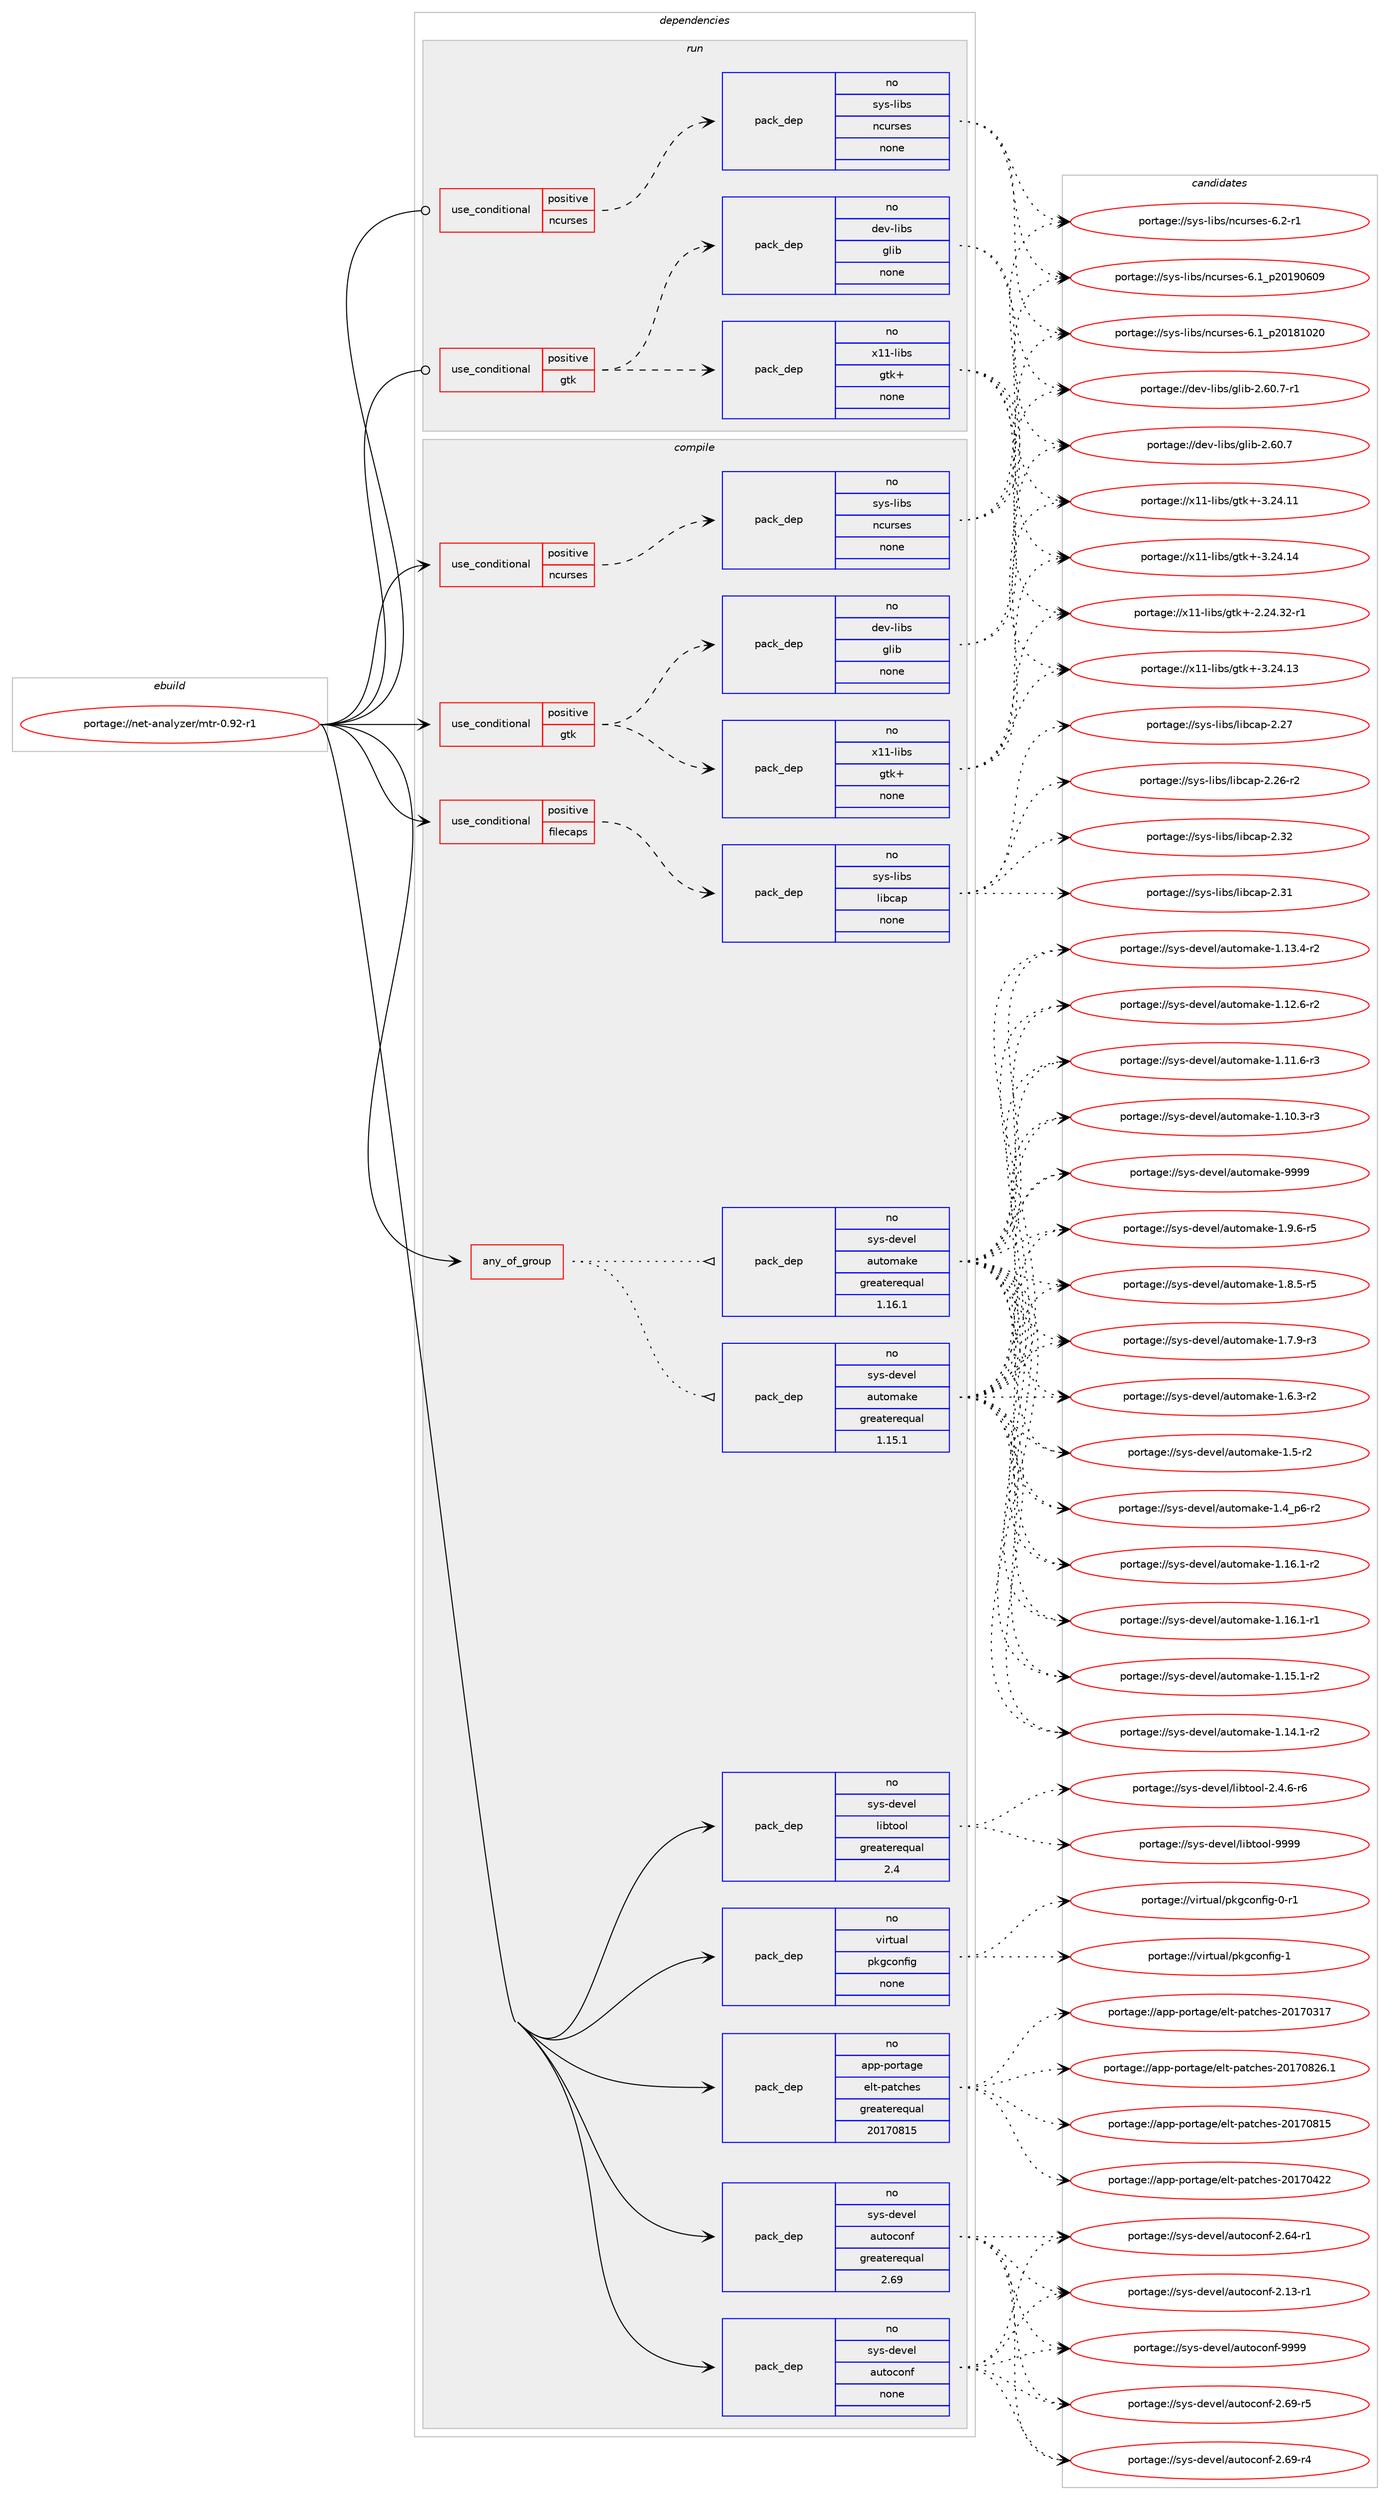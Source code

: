 digraph prolog {

# *************
# Graph options
# *************

newrank=true;
concentrate=true;
compound=true;
graph [rankdir=LR,fontname=Helvetica,fontsize=10,ranksep=1.5];#, ranksep=2.5, nodesep=0.2];
edge  [arrowhead=vee];
node  [fontname=Helvetica,fontsize=10];

# **********
# The ebuild
# **********

subgraph cluster_leftcol {
color=gray;
rank=same;
label=<<i>ebuild</i>>;
id [label="portage://net-analyzer/mtr-0.92-r1", color=red, width=4, href="../net-analyzer/mtr-0.92-r1.svg"];
}

# ****************
# The dependencies
# ****************

subgraph cluster_midcol {
color=gray;
label=<<i>dependencies</i>>;
subgraph cluster_compile {
fillcolor="#eeeeee";
style=filled;
label=<<i>compile</i>>;
subgraph any2407 {
dependency155743 [label=<<TABLE BORDER="0" CELLBORDER="1" CELLSPACING="0" CELLPADDING="4"><TR><TD CELLPADDING="10">any_of_group</TD></TR></TABLE>>, shape=none, color=red];subgraph pack118034 {
dependency155744 [label=<<TABLE BORDER="0" CELLBORDER="1" CELLSPACING="0" CELLPADDING="4" WIDTH="220"><TR><TD ROWSPAN="6" CELLPADDING="30">pack_dep</TD></TR><TR><TD WIDTH="110">no</TD></TR><TR><TD>sys-devel</TD></TR><TR><TD>automake</TD></TR><TR><TD>greaterequal</TD></TR><TR><TD>1.16.1</TD></TR></TABLE>>, shape=none, color=blue];
}
dependency155743:e -> dependency155744:w [weight=20,style="dotted",arrowhead="oinv"];
subgraph pack118035 {
dependency155745 [label=<<TABLE BORDER="0" CELLBORDER="1" CELLSPACING="0" CELLPADDING="4" WIDTH="220"><TR><TD ROWSPAN="6" CELLPADDING="30">pack_dep</TD></TR><TR><TD WIDTH="110">no</TD></TR><TR><TD>sys-devel</TD></TR><TR><TD>automake</TD></TR><TR><TD>greaterequal</TD></TR><TR><TD>1.15.1</TD></TR></TABLE>>, shape=none, color=blue];
}
dependency155743:e -> dependency155745:w [weight=20,style="dotted",arrowhead="oinv"];
}
id:e -> dependency155743:w [weight=20,style="solid",arrowhead="vee"];
subgraph cond35150 {
dependency155746 [label=<<TABLE BORDER="0" CELLBORDER="1" CELLSPACING="0" CELLPADDING="4"><TR><TD ROWSPAN="3" CELLPADDING="10">use_conditional</TD></TR><TR><TD>positive</TD></TR><TR><TD>filecaps</TD></TR></TABLE>>, shape=none, color=red];
subgraph pack118036 {
dependency155747 [label=<<TABLE BORDER="0" CELLBORDER="1" CELLSPACING="0" CELLPADDING="4" WIDTH="220"><TR><TD ROWSPAN="6" CELLPADDING="30">pack_dep</TD></TR><TR><TD WIDTH="110">no</TD></TR><TR><TD>sys-libs</TD></TR><TR><TD>libcap</TD></TR><TR><TD>none</TD></TR><TR><TD></TD></TR></TABLE>>, shape=none, color=blue];
}
dependency155746:e -> dependency155747:w [weight=20,style="dashed",arrowhead="vee"];
}
id:e -> dependency155746:w [weight=20,style="solid",arrowhead="vee"];
subgraph cond35151 {
dependency155748 [label=<<TABLE BORDER="0" CELLBORDER="1" CELLSPACING="0" CELLPADDING="4"><TR><TD ROWSPAN="3" CELLPADDING="10">use_conditional</TD></TR><TR><TD>positive</TD></TR><TR><TD>gtk</TD></TR></TABLE>>, shape=none, color=red];
subgraph pack118037 {
dependency155749 [label=<<TABLE BORDER="0" CELLBORDER="1" CELLSPACING="0" CELLPADDING="4" WIDTH="220"><TR><TD ROWSPAN="6" CELLPADDING="30">pack_dep</TD></TR><TR><TD WIDTH="110">no</TD></TR><TR><TD>dev-libs</TD></TR><TR><TD>glib</TD></TR><TR><TD>none</TD></TR><TR><TD></TD></TR></TABLE>>, shape=none, color=blue];
}
dependency155748:e -> dependency155749:w [weight=20,style="dashed",arrowhead="vee"];
subgraph pack118038 {
dependency155750 [label=<<TABLE BORDER="0" CELLBORDER="1" CELLSPACING="0" CELLPADDING="4" WIDTH="220"><TR><TD ROWSPAN="6" CELLPADDING="30">pack_dep</TD></TR><TR><TD WIDTH="110">no</TD></TR><TR><TD>x11-libs</TD></TR><TR><TD>gtk+</TD></TR><TR><TD>none</TD></TR><TR><TD></TD></TR></TABLE>>, shape=none, color=blue];
}
dependency155748:e -> dependency155750:w [weight=20,style="dashed",arrowhead="vee"];
}
id:e -> dependency155748:w [weight=20,style="solid",arrowhead="vee"];
subgraph cond35152 {
dependency155751 [label=<<TABLE BORDER="0" CELLBORDER="1" CELLSPACING="0" CELLPADDING="4"><TR><TD ROWSPAN="3" CELLPADDING="10">use_conditional</TD></TR><TR><TD>positive</TD></TR><TR><TD>ncurses</TD></TR></TABLE>>, shape=none, color=red];
subgraph pack118039 {
dependency155752 [label=<<TABLE BORDER="0" CELLBORDER="1" CELLSPACING="0" CELLPADDING="4" WIDTH="220"><TR><TD ROWSPAN="6" CELLPADDING="30">pack_dep</TD></TR><TR><TD WIDTH="110">no</TD></TR><TR><TD>sys-libs</TD></TR><TR><TD>ncurses</TD></TR><TR><TD>none</TD></TR><TR><TD></TD></TR></TABLE>>, shape=none, color=blue];
}
dependency155751:e -> dependency155752:w [weight=20,style="dashed",arrowhead="vee"];
}
id:e -> dependency155751:w [weight=20,style="solid",arrowhead="vee"];
subgraph pack118040 {
dependency155753 [label=<<TABLE BORDER="0" CELLBORDER="1" CELLSPACING="0" CELLPADDING="4" WIDTH="220"><TR><TD ROWSPAN="6" CELLPADDING="30">pack_dep</TD></TR><TR><TD WIDTH="110">no</TD></TR><TR><TD>app-portage</TD></TR><TR><TD>elt-patches</TD></TR><TR><TD>greaterequal</TD></TR><TR><TD>20170815</TD></TR></TABLE>>, shape=none, color=blue];
}
id:e -> dependency155753:w [weight=20,style="solid",arrowhead="vee"];
subgraph pack118041 {
dependency155754 [label=<<TABLE BORDER="0" CELLBORDER="1" CELLSPACING="0" CELLPADDING="4" WIDTH="220"><TR><TD ROWSPAN="6" CELLPADDING="30">pack_dep</TD></TR><TR><TD WIDTH="110">no</TD></TR><TR><TD>sys-devel</TD></TR><TR><TD>autoconf</TD></TR><TR><TD>greaterequal</TD></TR><TR><TD>2.69</TD></TR></TABLE>>, shape=none, color=blue];
}
id:e -> dependency155754:w [weight=20,style="solid",arrowhead="vee"];
subgraph pack118042 {
dependency155755 [label=<<TABLE BORDER="0" CELLBORDER="1" CELLSPACING="0" CELLPADDING="4" WIDTH="220"><TR><TD ROWSPAN="6" CELLPADDING="30">pack_dep</TD></TR><TR><TD WIDTH="110">no</TD></TR><TR><TD>sys-devel</TD></TR><TR><TD>autoconf</TD></TR><TR><TD>none</TD></TR><TR><TD></TD></TR></TABLE>>, shape=none, color=blue];
}
id:e -> dependency155755:w [weight=20,style="solid",arrowhead="vee"];
subgraph pack118043 {
dependency155756 [label=<<TABLE BORDER="0" CELLBORDER="1" CELLSPACING="0" CELLPADDING="4" WIDTH="220"><TR><TD ROWSPAN="6" CELLPADDING="30">pack_dep</TD></TR><TR><TD WIDTH="110">no</TD></TR><TR><TD>sys-devel</TD></TR><TR><TD>libtool</TD></TR><TR><TD>greaterequal</TD></TR><TR><TD>2.4</TD></TR></TABLE>>, shape=none, color=blue];
}
id:e -> dependency155756:w [weight=20,style="solid",arrowhead="vee"];
subgraph pack118044 {
dependency155757 [label=<<TABLE BORDER="0" CELLBORDER="1" CELLSPACING="0" CELLPADDING="4" WIDTH="220"><TR><TD ROWSPAN="6" CELLPADDING="30">pack_dep</TD></TR><TR><TD WIDTH="110">no</TD></TR><TR><TD>virtual</TD></TR><TR><TD>pkgconfig</TD></TR><TR><TD>none</TD></TR><TR><TD></TD></TR></TABLE>>, shape=none, color=blue];
}
id:e -> dependency155757:w [weight=20,style="solid",arrowhead="vee"];
}
subgraph cluster_compileandrun {
fillcolor="#eeeeee";
style=filled;
label=<<i>compile and run</i>>;
}
subgraph cluster_run {
fillcolor="#eeeeee";
style=filled;
label=<<i>run</i>>;
subgraph cond35153 {
dependency155758 [label=<<TABLE BORDER="0" CELLBORDER="1" CELLSPACING="0" CELLPADDING="4"><TR><TD ROWSPAN="3" CELLPADDING="10">use_conditional</TD></TR><TR><TD>positive</TD></TR><TR><TD>gtk</TD></TR></TABLE>>, shape=none, color=red];
subgraph pack118045 {
dependency155759 [label=<<TABLE BORDER="0" CELLBORDER="1" CELLSPACING="0" CELLPADDING="4" WIDTH="220"><TR><TD ROWSPAN="6" CELLPADDING="30">pack_dep</TD></TR><TR><TD WIDTH="110">no</TD></TR><TR><TD>dev-libs</TD></TR><TR><TD>glib</TD></TR><TR><TD>none</TD></TR><TR><TD></TD></TR></TABLE>>, shape=none, color=blue];
}
dependency155758:e -> dependency155759:w [weight=20,style="dashed",arrowhead="vee"];
subgraph pack118046 {
dependency155760 [label=<<TABLE BORDER="0" CELLBORDER="1" CELLSPACING="0" CELLPADDING="4" WIDTH="220"><TR><TD ROWSPAN="6" CELLPADDING="30">pack_dep</TD></TR><TR><TD WIDTH="110">no</TD></TR><TR><TD>x11-libs</TD></TR><TR><TD>gtk+</TD></TR><TR><TD>none</TD></TR><TR><TD></TD></TR></TABLE>>, shape=none, color=blue];
}
dependency155758:e -> dependency155760:w [weight=20,style="dashed",arrowhead="vee"];
}
id:e -> dependency155758:w [weight=20,style="solid",arrowhead="odot"];
subgraph cond35154 {
dependency155761 [label=<<TABLE BORDER="0" CELLBORDER="1" CELLSPACING="0" CELLPADDING="4"><TR><TD ROWSPAN="3" CELLPADDING="10">use_conditional</TD></TR><TR><TD>positive</TD></TR><TR><TD>ncurses</TD></TR></TABLE>>, shape=none, color=red];
subgraph pack118047 {
dependency155762 [label=<<TABLE BORDER="0" CELLBORDER="1" CELLSPACING="0" CELLPADDING="4" WIDTH="220"><TR><TD ROWSPAN="6" CELLPADDING="30">pack_dep</TD></TR><TR><TD WIDTH="110">no</TD></TR><TR><TD>sys-libs</TD></TR><TR><TD>ncurses</TD></TR><TR><TD>none</TD></TR><TR><TD></TD></TR></TABLE>>, shape=none, color=blue];
}
dependency155761:e -> dependency155762:w [weight=20,style="dashed",arrowhead="vee"];
}
id:e -> dependency155761:w [weight=20,style="solid",arrowhead="odot"];
}
}

# **************
# The candidates
# **************

subgraph cluster_choices {
rank=same;
color=gray;
label=<<i>candidates</i>>;

subgraph choice118034 {
color=black;
nodesep=1;
choice115121115451001011181011084797117116111109971071014557575757 [label="portage://sys-devel/automake-9999", color=red, width=4,href="../sys-devel/automake-9999.svg"];
choice115121115451001011181011084797117116111109971071014549465746544511453 [label="portage://sys-devel/automake-1.9.6-r5", color=red, width=4,href="../sys-devel/automake-1.9.6-r5.svg"];
choice115121115451001011181011084797117116111109971071014549465646534511453 [label="portage://sys-devel/automake-1.8.5-r5", color=red, width=4,href="../sys-devel/automake-1.8.5-r5.svg"];
choice115121115451001011181011084797117116111109971071014549465546574511451 [label="portage://sys-devel/automake-1.7.9-r3", color=red, width=4,href="../sys-devel/automake-1.7.9-r3.svg"];
choice115121115451001011181011084797117116111109971071014549465446514511450 [label="portage://sys-devel/automake-1.6.3-r2", color=red, width=4,href="../sys-devel/automake-1.6.3-r2.svg"];
choice11512111545100101118101108479711711611110997107101454946534511450 [label="portage://sys-devel/automake-1.5-r2", color=red, width=4,href="../sys-devel/automake-1.5-r2.svg"];
choice115121115451001011181011084797117116111109971071014549465295112544511450 [label="portage://sys-devel/automake-1.4_p6-r2", color=red, width=4,href="../sys-devel/automake-1.4_p6-r2.svg"];
choice11512111545100101118101108479711711611110997107101454946495446494511450 [label="portage://sys-devel/automake-1.16.1-r2", color=red, width=4,href="../sys-devel/automake-1.16.1-r2.svg"];
choice11512111545100101118101108479711711611110997107101454946495446494511449 [label="portage://sys-devel/automake-1.16.1-r1", color=red, width=4,href="../sys-devel/automake-1.16.1-r1.svg"];
choice11512111545100101118101108479711711611110997107101454946495346494511450 [label="portage://sys-devel/automake-1.15.1-r2", color=red, width=4,href="../sys-devel/automake-1.15.1-r2.svg"];
choice11512111545100101118101108479711711611110997107101454946495246494511450 [label="portage://sys-devel/automake-1.14.1-r2", color=red, width=4,href="../sys-devel/automake-1.14.1-r2.svg"];
choice11512111545100101118101108479711711611110997107101454946495146524511450 [label="portage://sys-devel/automake-1.13.4-r2", color=red, width=4,href="../sys-devel/automake-1.13.4-r2.svg"];
choice11512111545100101118101108479711711611110997107101454946495046544511450 [label="portage://sys-devel/automake-1.12.6-r2", color=red, width=4,href="../sys-devel/automake-1.12.6-r2.svg"];
choice11512111545100101118101108479711711611110997107101454946494946544511451 [label="portage://sys-devel/automake-1.11.6-r3", color=red, width=4,href="../sys-devel/automake-1.11.6-r3.svg"];
choice11512111545100101118101108479711711611110997107101454946494846514511451 [label="portage://sys-devel/automake-1.10.3-r3", color=red, width=4,href="../sys-devel/automake-1.10.3-r3.svg"];
dependency155744:e -> choice115121115451001011181011084797117116111109971071014557575757:w [style=dotted,weight="100"];
dependency155744:e -> choice115121115451001011181011084797117116111109971071014549465746544511453:w [style=dotted,weight="100"];
dependency155744:e -> choice115121115451001011181011084797117116111109971071014549465646534511453:w [style=dotted,weight="100"];
dependency155744:e -> choice115121115451001011181011084797117116111109971071014549465546574511451:w [style=dotted,weight="100"];
dependency155744:e -> choice115121115451001011181011084797117116111109971071014549465446514511450:w [style=dotted,weight="100"];
dependency155744:e -> choice11512111545100101118101108479711711611110997107101454946534511450:w [style=dotted,weight="100"];
dependency155744:e -> choice115121115451001011181011084797117116111109971071014549465295112544511450:w [style=dotted,weight="100"];
dependency155744:e -> choice11512111545100101118101108479711711611110997107101454946495446494511450:w [style=dotted,weight="100"];
dependency155744:e -> choice11512111545100101118101108479711711611110997107101454946495446494511449:w [style=dotted,weight="100"];
dependency155744:e -> choice11512111545100101118101108479711711611110997107101454946495346494511450:w [style=dotted,weight="100"];
dependency155744:e -> choice11512111545100101118101108479711711611110997107101454946495246494511450:w [style=dotted,weight="100"];
dependency155744:e -> choice11512111545100101118101108479711711611110997107101454946495146524511450:w [style=dotted,weight="100"];
dependency155744:e -> choice11512111545100101118101108479711711611110997107101454946495046544511450:w [style=dotted,weight="100"];
dependency155744:e -> choice11512111545100101118101108479711711611110997107101454946494946544511451:w [style=dotted,weight="100"];
dependency155744:e -> choice11512111545100101118101108479711711611110997107101454946494846514511451:w [style=dotted,weight="100"];
}
subgraph choice118035 {
color=black;
nodesep=1;
choice115121115451001011181011084797117116111109971071014557575757 [label="portage://sys-devel/automake-9999", color=red, width=4,href="../sys-devel/automake-9999.svg"];
choice115121115451001011181011084797117116111109971071014549465746544511453 [label="portage://sys-devel/automake-1.9.6-r5", color=red, width=4,href="../sys-devel/automake-1.9.6-r5.svg"];
choice115121115451001011181011084797117116111109971071014549465646534511453 [label="portage://sys-devel/automake-1.8.5-r5", color=red, width=4,href="../sys-devel/automake-1.8.5-r5.svg"];
choice115121115451001011181011084797117116111109971071014549465546574511451 [label="portage://sys-devel/automake-1.7.9-r3", color=red, width=4,href="../sys-devel/automake-1.7.9-r3.svg"];
choice115121115451001011181011084797117116111109971071014549465446514511450 [label="portage://sys-devel/automake-1.6.3-r2", color=red, width=4,href="../sys-devel/automake-1.6.3-r2.svg"];
choice11512111545100101118101108479711711611110997107101454946534511450 [label="portage://sys-devel/automake-1.5-r2", color=red, width=4,href="../sys-devel/automake-1.5-r2.svg"];
choice115121115451001011181011084797117116111109971071014549465295112544511450 [label="portage://sys-devel/automake-1.4_p6-r2", color=red, width=4,href="../sys-devel/automake-1.4_p6-r2.svg"];
choice11512111545100101118101108479711711611110997107101454946495446494511450 [label="portage://sys-devel/automake-1.16.1-r2", color=red, width=4,href="../sys-devel/automake-1.16.1-r2.svg"];
choice11512111545100101118101108479711711611110997107101454946495446494511449 [label="portage://sys-devel/automake-1.16.1-r1", color=red, width=4,href="../sys-devel/automake-1.16.1-r1.svg"];
choice11512111545100101118101108479711711611110997107101454946495346494511450 [label="portage://sys-devel/automake-1.15.1-r2", color=red, width=4,href="../sys-devel/automake-1.15.1-r2.svg"];
choice11512111545100101118101108479711711611110997107101454946495246494511450 [label="portage://sys-devel/automake-1.14.1-r2", color=red, width=4,href="../sys-devel/automake-1.14.1-r2.svg"];
choice11512111545100101118101108479711711611110997107101454946495146524511450 [label="portage://sys-devel/automake-1.13.4-r2", color=red, width=4,href="../sys-devel/automake-1.13.4-r2.svg"];
choice11512111545100101118101108479711711611110997107101454946495046544511450 [label="portage://sys-devel/automake-1.12.6-r2", color=red, width=4,href="../sys-devel/automake-1.12.6-r2.svg"];
choice11512111545100101118101108479711711611110997107101454946494946544511451 [label="portage://sys-devel/automake-1.11.6-r3", color=red, width=4,href="../sys-devel/automake-1.11.6-r3.svg"];
choice11512111545100101118101108479711711611110997107101454946494846514511451 [label="portage://sys-devel/automake-1.10.3-r3", color=red, width=4,href="../sys-devel/automake-1.10.3-r3.svg"];
dependency155745:e -> choice115121115451001011181011084797117116111109971071014557575757:w [style=dotted,weight="100"];
dependency155745:e -> choice115121115451001011181011084797117116111109971071014549465746544511453:w [style=dotted,weight="100"];
dependency155745:e -> choice115121115451001011181011084797117116111109971071014549465646534511453:w [style=dotted,weight="100"];
dependency155745:e -> choice115121115451001011181011084797117116111109971071014549465546574511451:w [style=dotted,weight="100"];
dependency155745:e -> choice115121115451001011181011084797117116111109971071014549465446514511450:w [style=dotted,weight="100"];
dependency155745:e -> choice11512111545100101118101108479711711611110997107101454946534511450:w [style=dotted,weight="100"];
dependency155745:e -> choice115121115451001011181011084797117116111109971071014549465295112544511450:w [style=dotted,weight="100"];
dependency155745:e -> choice11512111545100101118101108479711711611110997107101454946495446494511450:w [style=dotted,weight="100"];
dependency155745:e -> choice11512111545100101118101108479711711611110997107101454946495446494511449:w [style=dotted,weight="100"];
dependency155745:e -> choice11512111545100101118101108479711711611110997107101454946495346494511450:w [style=dotted,weight="100"];
dependency155745:e -> choice11512111545100101118101108479711711611110997107101454946495246494511450:w [style=dotted,weight="100"];
dependency155745:e -> choice11512111545100101118101108479711711611110997107101454946495146524511450:w [style=dotted,weight="100"];
dependency155745:e -> choice11512111545100101118101108479711711611110997107101454946495046544511450:w [style=dotted,weight="100"];
dependency155745:e -> choice11512111545100101118101108479711711611110997107101454946494946544511451:w [style=dotted,weight="100"];
dependency155745:e -> choice11512111545100101118101108479711711611110997107101454946494846514511451:w [style=dotted,weight="100"];
}
subgraph choice118036 {
color=black;
nodesep=1;
choice1151211154510810598115471081059899971124550465150 [label="portage://sys-libs/libcap-2.32", color=red, width=4,href="../sys-libs/libcap-2.32.svg"];
choice1151211154510810598115471081059899971124550465149 [label="portage://sys-libs/libcap-2.31", color=red, width=4,href="../sys-libs/libcap-2.31.svg"];
choice1151211154510810598115471081059899971124550465055 [label="portage://sys-libs/libcap-2.27", color=red, width=4,href="../sys-libs/libcap-2.27.svg"];
choice11512111545108105981154710810598999711245504650544511450 [label="portage://sys-libs/libcap-2.26-r2", color=red, width=4,href="../sys-libs/libcap-2.26-r2.svg"];
dependency155747:e -> choice1151211154510810598115471081059899971124550465150:w [style=dotted,weight="100"];
dependency155747:e -> choice1151211154510810598115471081059899971124550465149:w [style=dotted,weight="100"];
dependency155747:e -> choice1151211154510810598115471081059899971124550465055:w [style=dotted,weight="100"];
dependency155747:e -> choice11512111545108105981154710810598999711245504650544511450:w [style=dotted,weight="100"];
}
subgraph choice118037 {
color=black;
nodesep=1;
choice10010111845108105981154710310810598455046544846554511449 [label="portage://dev-libs/glib-2.60.7-r1", color=red, width=4,href="../dev-libs/glib-2.60.7-r1.svg"];
choice1001011184510810598115471031081059845504654484655 [label="portage://dev-libs/glib-2.60.7", color=red, width=4,href="../dev-libs/glib-2.60.7.svg"];
dependency155749:e -> choice10010111845108105981154710310810598455046544846554511449:w [style=dotted,weight="100"];
dependency155749:e -> choice1001011184510810598115471031081059845504654484655:w [style=dotted,weight="100"];
}
subgraph choice118038 {
color=black;
nodesep=1;
choice1204949451081059811547103116107434551465052464952 [label="portage://x11-libs/gtk+-3.24.14", color=red, width=4,href="../x11-libs/gtk+-3.24.14.svg"];
choice1204949451081059811547103116107434551465052464951 [label="portage://x11-libs/gtk+-3.24.13", color=red, width=4,href="../x11-libs/gtk+-3.24.13.svg"];
choice1204949451081059811547103116107434551465052464949 [label="portage://x11-libs/gtk+-3.24.11", color=red, width=4,href="../x11-libs/gtk+-3.24.11.svg"];
choice12049494510810598115471031161074345504650524651504511449 [label="portage://x11-libs/gtk+-2.24.32-r1", color=red, width=4,href="../x11-libs/gtk+-2.24.32-r1.svg"];
dependency155750:e -> choice1204949451081059811547103116107434551465052464952:w [style=dotted,weight="100"];
dependency155750:e -> choice1204949451081059811547103116107434551465052464951:w [style=dotted,weight="100"];
dependency155750:e -> choice1204949451081059811547103116107434551465052464949:w [style=dotted,weight="100"];
dependency155750:e -> choice12049494510810598115471031161074345504650524651504511449:w [style=dotted,weight="100"];
}
subgraph choice118039 {
color=black;
nodesep=1;
choice11512111545108105981154711099117114115101115455446504511449 [label="portage://sys-libs/ncurses-6.2-r1", color=red, width=4,href="../sys-libs/ncurses-6.2-r1.svg"];
choice1151211154510810598115471109911711411510111545544649951125048495748544857 [label="portage://sys-libs/ncurses-6.1_p20190609", color=red, width=4,href="../sys-libs/ncurses-6.1_p20190609.svg"];
choice1151211154510810598115471109911711411510111545544649951125048495649485048 [label="portage://sys-libs/ncurses-6.1_p20181020", color=red, width=4,href="../sys-libs/ncurses-6.1_p20181020.svg"];
dependency155752:e -> choice11512111545108105981154711099117114115101115455446504511449:w [style=dotted,weight="100"];
dependency155752:e -> choice1151211154510810598115471109911711411510111545544649951125048495748544857:w [style=dotted,weight="100"];
dependency155752:e -> choice1151211154510810598115471109911711411510111545544649951125048495649485048:w [style=dotted,weight="100"];
}
subgraph choice118040 {
color=black;
nodesep=1;
choice971121124511211111411697103101471011081164511297116991041011154550484955485650544649 [label="portage://app-portage/elt-patches-20170826.1", color=red, width=4,href="../app-portage/elt-patches-20170826.1.svg"];
choice97112112451121111141169710310147101108116451129711699104101115455048495548564953 [label="portage://app-portage/elt-patches-20170815", color=red, width=4,href="../app-portage/elt-patches-20170815.svg"];
choice97112112451121111141169710310147101108116451129711699104101115455048495548525050 [label="portage://app-portage/elt-patches-20170422", color=red, width=4,href="../app-portage/elt-patches-20170422.svg"];
choice97112112451121111141169710310147101108116451129711699104101115455048495548514955 [label="portage://app-portage/elt-patches-20170317", color=red, width=4,href="../app-portage/elt-patches-20170317.svg"];
dependency155753:e -> choice971121124511211111411697103101471011081164511297116991041011154550484955485650544649:w [style=dotted,weight="100"];
dependency155753:e -> choice97112112451121111141169710310147101108116451129711699104101115455048495548564953:w [style=dotted,weight="100"];
dependency155753:e -> choice97112112451121111141169710310147101108116451129711699104101115455048495548525050:w [style=dotted,weight="100"];
dependency155753:e -> choice97112112451121111141169710310147101108116451129711699104101115455048495548514955:w [style=dotted,weight="100"];
}
subgraph choice118041 {
color=black;
nodesep=1;
choice115121115451001011181011084797117116111991111101024557575757 [label="portage://sys-devel/autoconf-9999", color=red, width=4,href="../sys-devel/autoconf-9999.svg"];
choice1151211154510010111810110847971171161119911111010245504654574511453 [label="portage://sys-devel/autoconf-2.69-r5", color=red, width=4,href="../sys-devel/autoconf-2.69-r5.svg"];
choice1151211154510010111810110847971171161119911111010245504654574511452 [label="portage://sys-devel/autoconf-2.69-r4", color=red, width=4,href="../sys-devel/autoconf-2.69-r4.svg"];
choice1151211154510010111810110847971171161119911111010245504654524511449 [label="portage://sys-devel/autoconf-2.64-r1", color=red, width=4,href="../sys-devel/autoconf-2.64-r1.svg"];
choice1151211154510010111810110847971171161119911111010245504649514511449 [label="portage://sys-devel/autoconf-2.13-r1", color=red, width=4,href="../sys-devel/autoconf-2.13-r1.svg"];
dependency155754:e -> choice115121115451001011181011084797117116111991111101024557575757:w [style=dotted,weight="100"];
dependency155754:e -> choice1151211154510010111810110847971171161119911111010245504654574511453:w [style=dotted,weight="100"];
dependency155754:e -> choice1151211154510010111810110847971171161119911111010245504654574511452:w [style=dotted,weight="100"];
dependency155754:e -> choice1151211154510010111810110847971171161119911111010245504654524511449:w [style=dotted,weight="100"];
dependency155754:e -> choice1151211154510010111810110847971171161119911111010245504649514511449:w [style=dotted,weight="100"];
}
subgraph choice118042 {
color=black;
nodesep=1;
choice115121115451001011181011084797117116111991111101024557575757 [label="portage://sys-devel/autoconf-9999", color=red, width=4,href="../sys-devel/autoconf-9999.svg"];
choice1151211154510010111810110847971171161119911111010245504654574511453 [label="portage://sys-devel/autoconf-2.69-r5", color=red, width=4,href="../sys-devel/autoconf-2.69-r5.svg"];
choice1151211154510010111810110847971171161119911111010245504654574511452 [label="portage://sys-devel/autoconf-2.69-r4", color=red, width=4,href="../sys-devel/autoconf-2.69-r4.svg"];
choice1151211154510010111810110847971171161119911111010245504654524511449 [label="portage://sys-devel/autoconf-2.64-r1", color=red, width=4,href="../sys-devel/autoconf-2.64-r1.svg"];
choice1151211154510010111810110847971171161119911111010245504649514511449 [label="portage://sys-devel/autoconf-2.13-r1", color=red, width=4,href="../sys-devel/autoconf-2.13-r1.svg"];
dependency155755:e -> choice115121115451001011181011084797117116111991111101024557575757:w [style=dotted,weight="100"];
dependency155755:e -> choice1151211154510010111810110847971171161119911111010245504654574511453:w [style=dotted,weight="100"];
dependency155755:e -> choice1151211154510010111810110847971171161119911111010245504654574511452:w [style=dotted,weight="100"];
dependency155755:e -> choice1151211154510010111810110847971171161119911111010245504654524511449:w [style=dotted,weight="100"];
dependency155755:e -> choice1151211154510010111810110847971171161119911111010245504649514511449:w [style=dotted,weight="100"];
}
subgraph choice118043 {
color=black;
nodesep=1;
choice1151211154510010111810110847108105981161111111084557575757 [label="portage://sys-devel/libtool-9999", color=red, width=4,href="../sys-devel/libtool-9999.svg"];
choice1151211154510010111810110847108105981161111111084550465246544511454 [label="portage://sys-devel/libtool-2.4.6-r6", color=red, width=4,href="../sys-devel/libtool-2.4.6-r6.svg"];
dependency155756:e -> choice1151211154510010111810110847108105981161111111084557575757:w [style=dotted,weight="100"];
dependency155756:e -> choice1151211154510010111810110847108105981161111111084550465246544511454:w [style=dotted,weight="100"];
}
subgraph choice118044 {
color=black;
nodesep=1;
choice1181051141161179710847112107103991111101021051034549 [label="portage://virtual/pkgconfig-1", color=red, width=4,href="../virtual/pkgconfig-1.svg"];
choice11810511411611797108471121071039911111010210510345484511449 [label="portage://virtual/pkgconfig-0-r1", color=red, width=4,href="../virtual/pkgconfig-0-r1.svg"];
dependency155757:e -> choice1181051141161179710847112107103991111101021051034549:w [style=dotted,weight="100"];
dependency155757:e -> choice11810511411611797108471121071039911111010210510345484511449:w [style=dotted,weight="100"];
}
subgraph choice118045 {
color=black;
nodesep=1;
choice10010111845108105981154710310810598455046544846554511449 [label="portage://dev-libs/glib-2.60.7-r1", color=red, width=4,href="../dev-libs/glib-2.60.7-r1.svg"];
choice1001011184510810598115471031081059845504654484655 [label="portage://dev-libs/glib-2.60.7", color=red, width=4,href="../dev-libs/glib-2.60.7.svg"];
dependency155759:e -> choice10010111845108105981154710310810598455046544846554511449:w [style=dotted,weight="100"];
dependency155759:e -> choice1001011184510810598115471031081059845504654484655:w [style=dotted,weight="100"];
}
subgraph choice118046 {
color=black;
nodesep=1;
choice1204949451081059811547103116107434551465052464952 [label="portage://x11-libs/gtk+-3.24.14", color=red, width=4,href="../x11-libs/gtk+-3.24.14.svg"];
choice1204949451081059811547103116107434551465052464951 [label="portage://x11-libs/gtk+-3.24.13", color=red, width=4,href="../x11-libs/gtk+-3.24.13.svg"];
choice1204949451081059811547103116107434551465052464949 [label="portage://x11-libs/gtk+-3.24.11", color=red, width=4,href="../x11-libs/gtk+-3.24.11.svg"];
choice12049494510810598115471031161074345504650524651504511449 [label="portage://x11-libs/gtk+-2.24.32-r1", color=red, width=4,href="../x11-libs/gtk+-2.24.32-r1.svg"];
dependency155760:e -> choice1204949451081059811547103116107434551465052464952:w [style=dotted,weight="100"];
dependency155760:e -> choice1204949451081059811547103116107434551465052464951:w [style=dotted,weight="100"];
dependency155760:e -> choice1204949451081059811547103116107434551465052464949:w [style=dotted,weight="100"];
dependency155760:e -> choice12049494510810598115471031161074345504650524651504511449:w [style=dotted,weight="100"];
}
subgraph choice118047 {
color=black;
nodesep=1;
choice11512111545108105981154711099117114115101115455446504511449 [label="portage://sys-libs/ncurses-6.2-r1", color=red, width=4,href="../sys-libs/ncurses-6.2-r1.svg"];
choice1151211154510810598115471109911711411510111545544649951125048495748544857 [label="portage://sys-libs/ncurses-6.1_p20190609", color=red, width=4,href="../sys-libs/ncurses-6.1_p20190609.svg"];
choice1151211154510810598115471109911711411510111545544649951125048495649485048 [label="portage://sys-libs/ncurses-6.1_p20181020", color=red, width=4,href="../sys-libs/ncurses-6.1_p20181020.svg"];
dependency155762:e -> choice11512111545108105981154711099117114115101115455446504511449:w [style=dotted,weight="100"];
dependency155762:e -> choice1151211154510810598115471109911711411510111545544649951125048495748544857:w [style=dotted,weight="100"];
dependency155762:e -> choice1151211154510810598115471109911711411510111545544649951125048495649485048:w [style=dotted,weight="100"];
}
}

}
